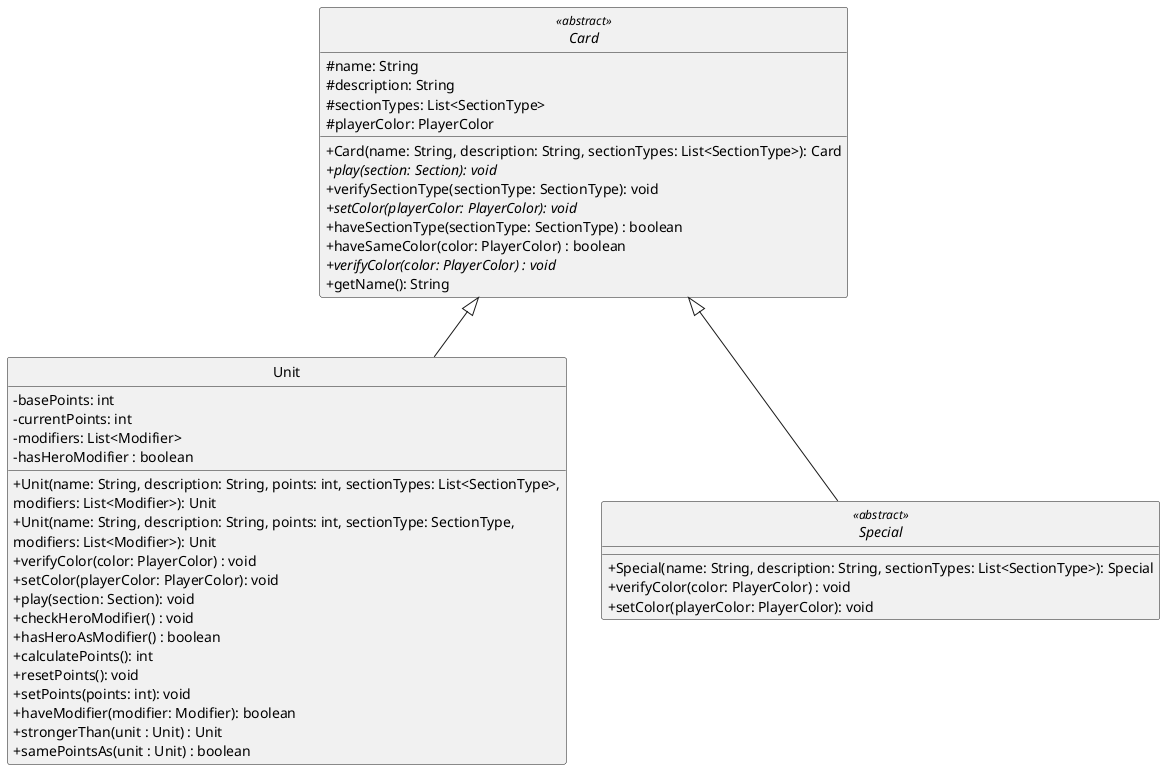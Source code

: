 @startuml

skinparam monochrome true
hide circle
skinparam classAttributeIconSize 0

' =====================
' CARD HIERARCHY
' =====================

abstract class Card <<abstract>> {
  #name: String
  #description: String
  #sectionTypes: List<SectionType>
  #playerColor: PlayerColor
  +Card(name: String, description: String, sectionTypes: List<SectionType>): Card
  +{abstract}play(section: Section): void
  +verifySectionType(sectionType: SectionType): void
  +{abstract}setColor(playerColor: PlayerColor): void
  +haveSectionType(sectionType: SectionType) : boolean
  +haveSameColor(color: PlayerColor) : boolean
  +{abstract}verifyColor(color: PlayerColor) : void
  +getName(): String
}

class Unit {
  -basePoints: int
  -currentPoints: int
  -modifiers: List<Modifier>
  -hasHeroModifier : boolean
  +Unit(name: String, description: String, points: int, sectionTypes: List<SectionType>,
  modifiers: List<Modifier>): Unit
  +Unit(name: String, description: String, points: int, sectionType: SectionType,
  modifiers: List<Modifier>): Unit
  +verifyColor(color: PlayerColor) : void
  +setColor(playerColor: PlayerColor): void
  +play(section: Section): void
  +checkHeroModifier() : void
  +hasHeroAsModifier() : boolean
  +calculatePoints(): int
  +resetPoints(): void
  +setPoints(points: int): void
  +haveModifier(modifier: Modifier): boolean
  +strongerThan(unit : Unit) : Unit
  +samePointsAs(unit : Unit) : boolean
}

abstract class Special <<abstract>> {
  +Special(name: String, description: String, sectionTypes: List<SectionType>): Special
  +verifyColor(color: PlayerColor) : void
  +setColor(playerColor: PlayerColor): void
}

' =====================
' RELATIONSHIPS
' =====================

Card <|-- Unit
Card <|-- Special

@enduml